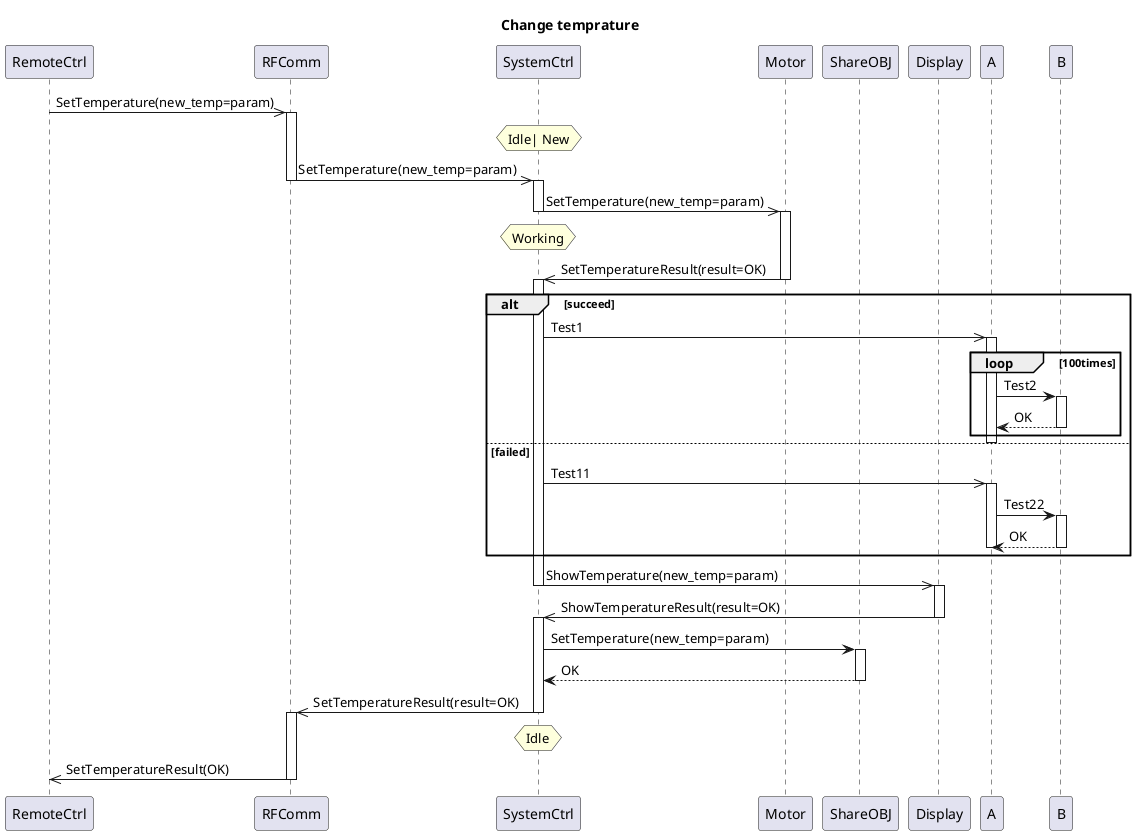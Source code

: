 @startuml change_temparature

title Change temprature

participant RemoteCtrl
participant RFComm
participant SystemCtrl
participant Motor
participant ShareOBJ
participant Display

RemoteCtrl->>RFComm:SetTemperature(new_temp=param)
activate RFComm
hnote over SystemCtrl: Idle| New 

RFComm->>SystemCtrl:SetTemperature(new_temp=param)
deactivate RFComm
activate SystemCtrl
SystemCtrl->>Motor:SetTemperature(new_temp=param)
deactivate SystemCtrl
activate Motor

hnote over SystemCtrl: Working
Motor->>SystemCtrl:SetTemperatureResult(result=OK)
deactivate Motor
activate SystemCtrl
alt succeed
SystemCtrl->>A:Test1
activate A
loop 100times
A->B:Test2
activate B
B-->A:OK
deactivate B
end
deactivate A
else failed
SystemCtrl->>A:Test11
activate A
A->B:Test22
activate B
B-->A:OK
deactivate B
deactivate A
end
SystemCtrl->>Display:ShowTemperature(new_temp=param)
deactivate SystemCtrl
activate Display

Display->>SystemCtrl:ShowTemperatureResult(result=OK)
deactivate Display
activate SystemCtrl
SystemCtrl->ShareOBJ:SetTemperature(new_temp=param)
activate ShareOBJ
ShareOBJ-->SystemCtrl:OK
deactivate ShareOBJ

SystemCtrl->>RFComm:SetTemperatureResult(result=OK)
deactivate SystemCtrl
hnote over SystemCtrl: Idle 
activate RFComm
RFComm->>RemoteCtrl : SetTemperatureResult(OK)
deactivate RFComm

@enduml

